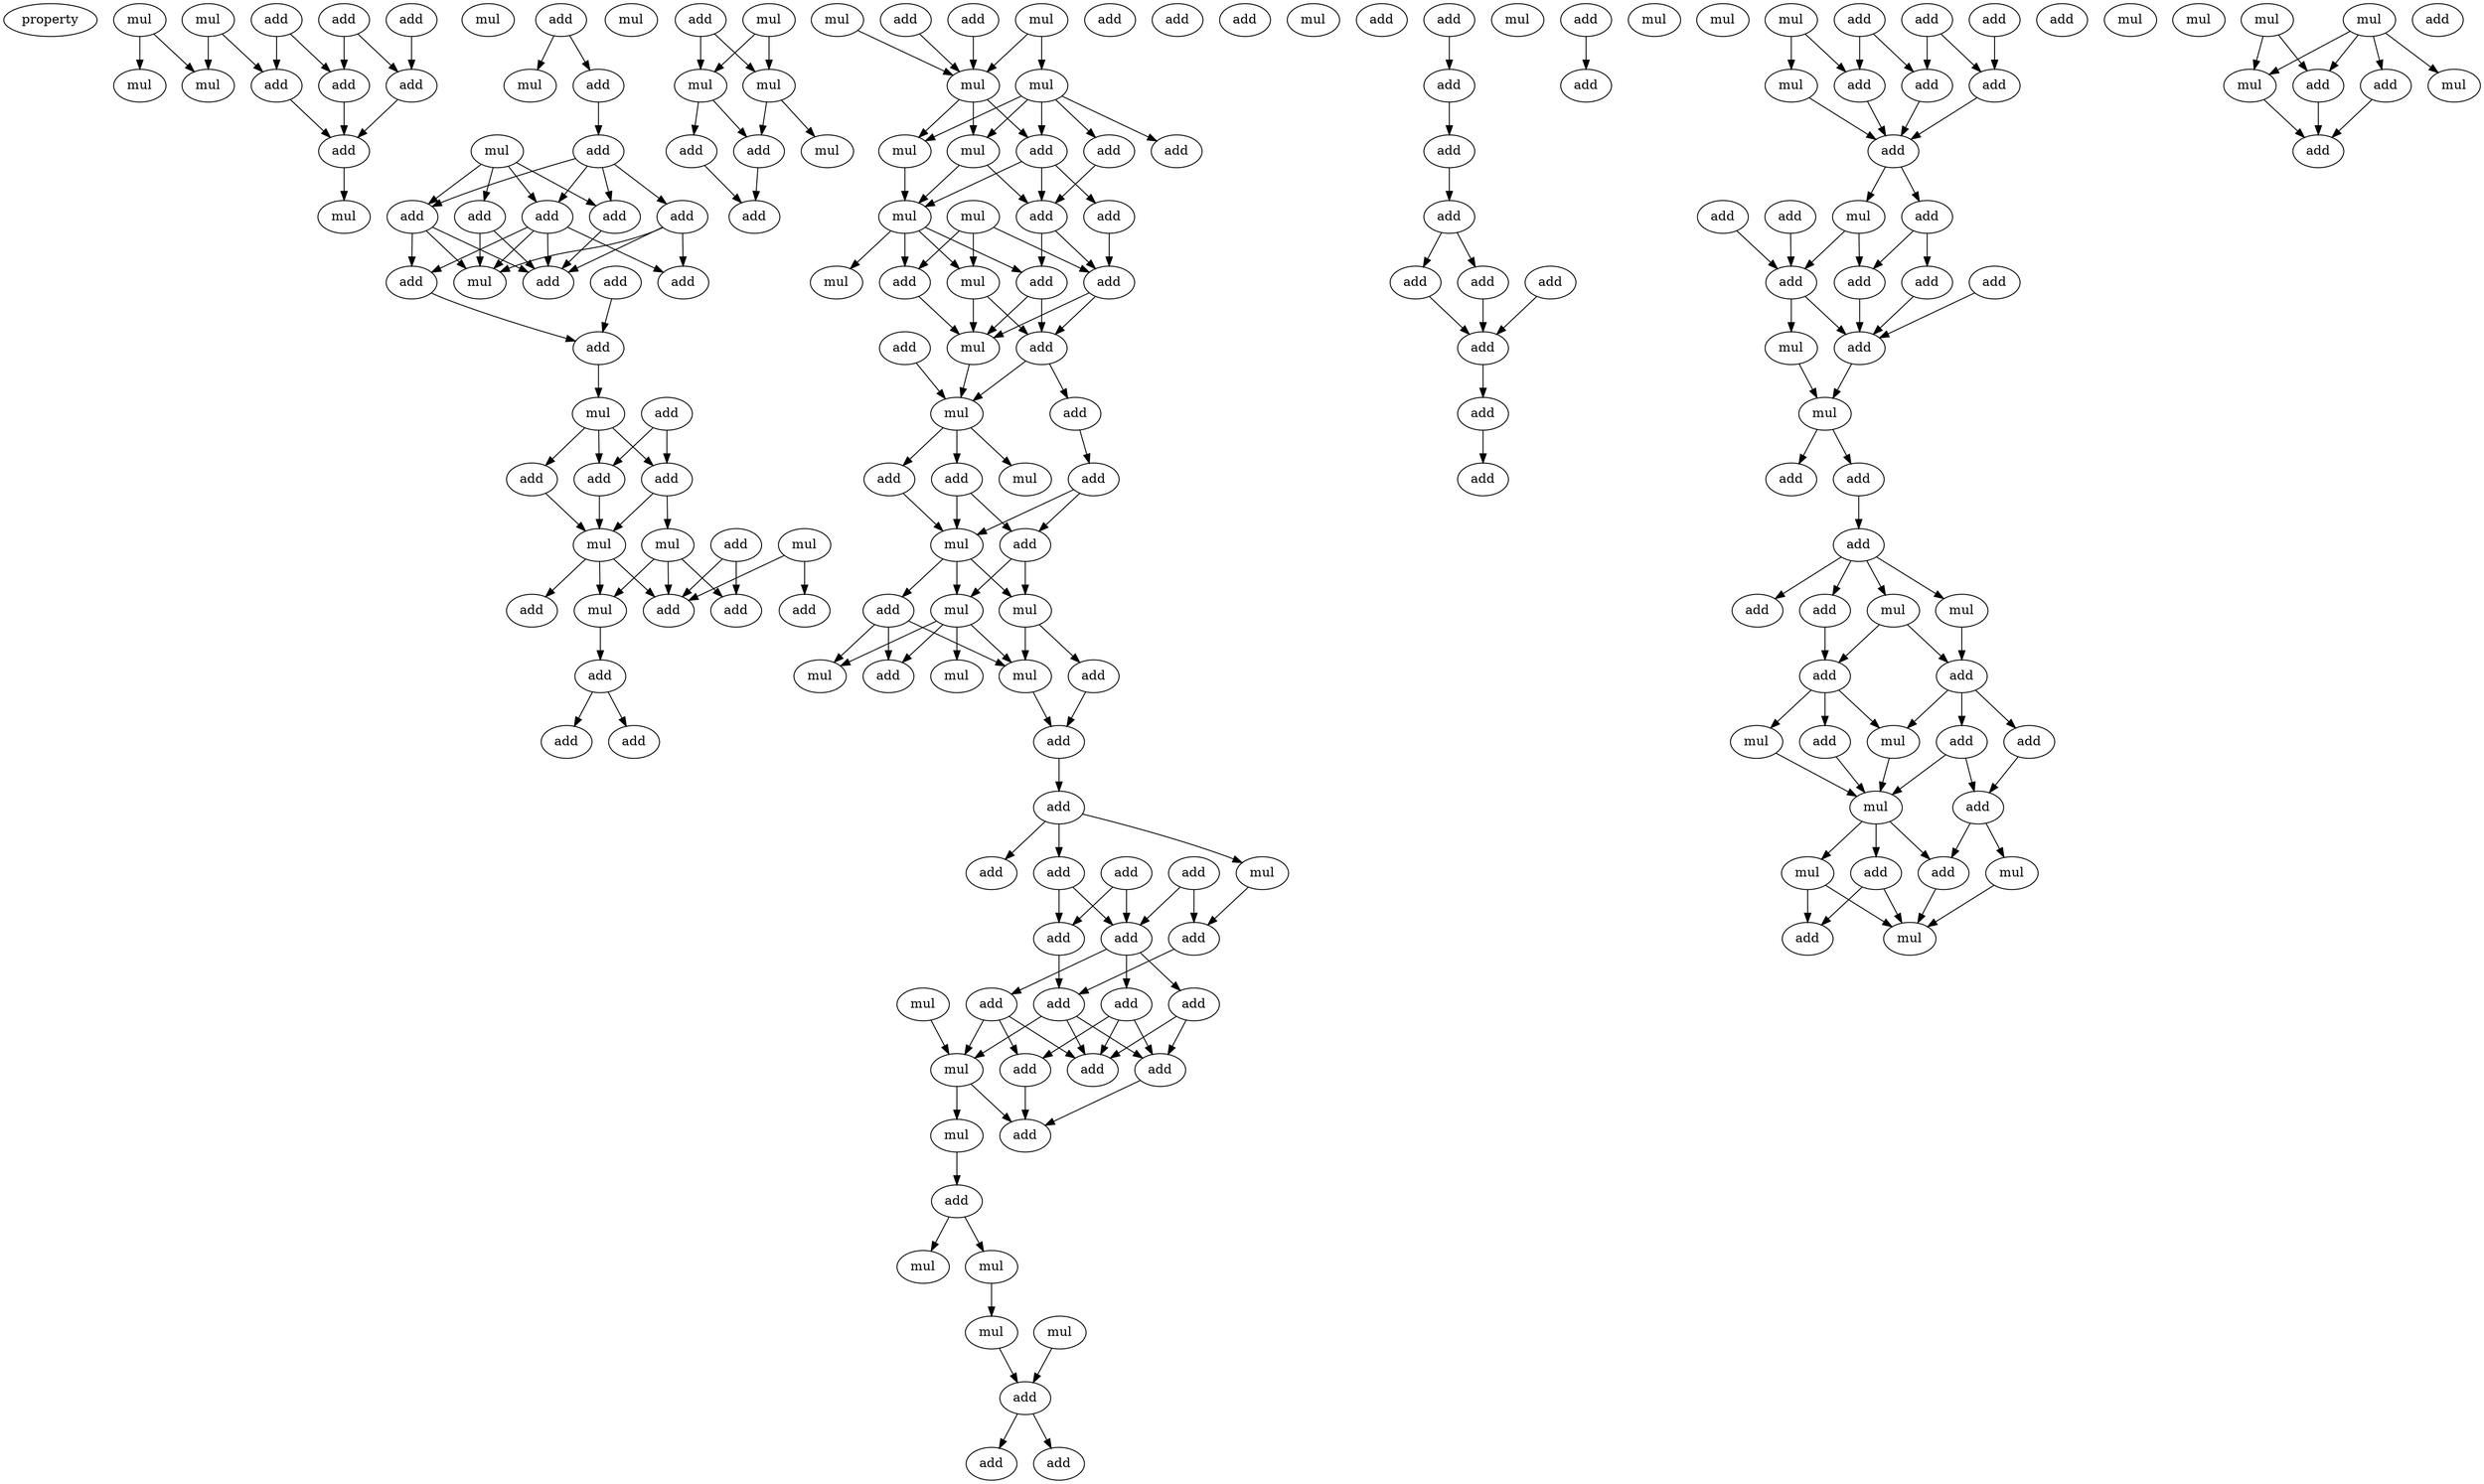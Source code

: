 digraph {
    node [fontcolor=black]
    property [mul=2,lf=1.1]
    0 [ label = mul ];
    1 [ label = add ];
    2 [ label = add ];
    3 [ label = add ];
    4 [ label = mul ];
    5 [ label = add ];
    6 [ label = add ];
    7 [ label = mul ];
    8 [ label = mul ];
    9 [ label = add ];
    10 [ label = add ];
    11 [ label = mul ];
    12 [ label = add ];
    13 [ label = mul ];
    14 [ label = mul ];
    15 [ label = mul ];
    16 [ label = add ];
    17 [ label = add ];
    18 [ label = mul ];
    19 [ label = add ];
    20 [ label = add ];
    21 [ label = add ];
    22 [ label = add ];
    23 [ label = add ];
    24 [ label = add ];
    25 [ label = add ];
    26 [ label = add ];
    27 [ label = mul ];
    28 [ label = add ];
    29 [ label = add ];
    30 [ label = mul ];
    31 [ label = add ];
    32 [ label = add ];
    33 [ label = add ];
    34 [ label = add ];
    35 [ label = mul ];
    36 [ label = mul ];
    37 [ label = mul ];
    38 [ label = add ];
    39 [ label = add ];
    40 [ label = add ];
    41 [ label = add ];
    42 [ label = add ];
    43 [ label = mul ];
    44 [ label = add ];
    45 [ label = add ];
    46 [ label = add ];
    47 [ label = add ];
    48 [ label = mul ];
    49 [ label = mul ];
    50 [ label = mul ];
    51 [ label = add ];
    52 [ label = mul ];
    53 [ label = add ];
    54 [ label = add ];
    55 [ label = add ];
    56 [ label = add ];
    57 [ label = mul ];
    58 [ label = mul ];
    59 [ label = mul ];
    60 [ label = mul ];
    61 [ label = mul ];
    62 [ label = add ];
    63 [ label = add ];
    64 [ label = add ];
    65 [ label = mul ];
    66 [ label = add ];
    67 [ label = mul ];
    68 [ label = add ];
    69 [ label = mul ];
    70 [ label = add ];
    71 [ label = add ];
    72 [ label = mul ];
    73 [ label = add ];
    74 [ label = mul ];
    75 [ label = add ];
    76 [ label = mul ];
    77 [ label = add ];
    78 [ label = mul ];
    79 [ label = add ];
    80 [ label = add ];
    81 [ label = add ];
    82 [ label = add ];
    83 [ label = add ];
    84 [ label = mul ];
    85 [ label = mul ];
    86 [ label = add ];
    87 [ label = add ];
    88 [ label = mul ];
    89 [ label = mul ];
    90 [ label = add ];
    91 [ label = mul ];
    92 [ label = add ];
    93 [ label = mul ];
    94 [ label = mul ];
    95 [ label = add ];
    96 [ label = add ];
    97 [ label = add ];
    98 [ label = add ];
    99 [ label = add ];
    100 [ label = add ];
    101 [ label = mul ];
    102 [ label = add ];
    103 [ label = add ];
    104 [ label = add ];
    105 [ label = add ];
    106 [ label = mul ];
    107 [ label = add ];
    108 [ label = add ];
    109 [ label = add ];
    110 [ label = add ];
    111 [ label = add ];
    112 [ label = mul ];
    113 [ label = add ];
    114 [ label = add ];
    115 [ label = mul ];
    116 [ label = add ];
    117 [ label = add ];
    118 [ label = add ];
    119 [ label = mul ];
    120 [ label = mul ];
    121 [ label = mul ];
    122 [ label = mul ];
    123 [ label = mul ];
    124 [ label = add ];
    125 [ label = add ];
    126 [ label = add ];
    127 [ label = add ];
    128 [ label = add ];
    129 [ label = add ];
    130 [ label = mul ];
    131 [ label = add ];
    132 [ label = add ];
    133 [ label = add ];
    134 [ label = add ];
    135 [ label = add ];
    136 [ label = add ];
    137 [ label = add ];
    138 [ label = add ];
    139 [ label = mul ];
    140 [ label = mul ];
    141 [ label = add ];
    142 [ label = add ];
    143 [ label = add ];
    144 [ label = add ];
    145 [ label = add ];
    146 [ label = mul ];
    147 [ label = mul ];
    148 [ label = add ];
    149 [ label = add ];
    150 [ label = add ];
    151 [ label = add ];
    152 [ label = add ];
    153 [ label = add ];
    154 [ label = add ];
    155 [ label = mul ];
    156 [ label = add ];
    157 [ label = add ];
    158 [ label = add ];
    159 [ label = add ];
    160 [ label = add ];
    161 [ label = mul ];
    162 [ label = add ];
    163 [ label = mul ];
    164 [ label = mul ];
    165 [ label = add ];
    166 [ label = add ];
    167 [ label = add ];
    168 [ label = add ];
    169 [ label = add ];
    170 [ label = mul ];
    171 [ label = mul ];
    172 [ label = mul ];
    173 [ label = add ];
    174 [ label = add ];
    175 [ label = add ];
    176 [ label = add ];
    177 [ label = add ];
    178 [ label = mul ];
    179 [ label = mul ];
    180 [ label = mul ];
    181 [ label = add ];
    182 [ label = mul ];
    183 [ label = add ];
    184 [ label = mul ];
    185 [ label = add ];
    186 [ label = mul ];
    187 [ label = add ];
    188 [ label = mul ];
    189 [ label = mul ];
    190 [ label = add ];
    191 [ label = add ];
    192 [ label = mul ];
    193 [ label = add ];
    194 [ label = mul ];
    195 [ label = add ];
    0 -> 7 [ name = 0 ];
    0 -> 8 [ name = 1 ];
    1 -> 6 [ name = 2 ];
    2 -> 5 [ name = 3 ];
    2 -> 9 [ name = 4 ];
    3 -> 5 [ name = 5 ];
    3 -> 6 [ name = 6 ];
    4 -> 7 [ name = 7 ];
    4 -> 9 [ name = 8 ];
    5 -> 10 [ name = 9 ];
    6 -> 10 [ name = 10 ];
    9 -> 10 [ name = 11 ];
    10 -> 14 [ name = 12 ];
    12 -> 15 [ name = 13 ];
    12 -> 16 [ name = 14 ];
    16 -> 17 [ name = 15 ];
    17 -> 19 [ name = 16 ];
    17 -> 20 [ name = 17 ];
    17 -> 22 [ name = 18 ];
    17 -> 23 [ name = 19 ];
    18 -> 19 [ name = 20 ];
    18 -> 20 [ name = 21 ];
    18 -> 21 [ name = 22 ];
    18 -> 22 [ name = 23 ];
    19 -> 26 [ name = 24 ];
    20 -> 25 [ name = 25 ];
    20 -> 26 [ name = 26 ];
    20 -> 27 [ name = 27 ];
    20 -> 28 [ name = 28 ];
    21 -> 26 [ name = 29 ];
    21 -> 27 [ name = 30 ];
    22 -> 25 [ name = 31 ];
    22 -> 26 [ name = 32 ];
    22 -> 27 [ name = 33 ];
    23 -> 26 [ name = 34 ];
    23 -> 27 [ name = 35 ];
    23 -> 28 [ name = 36 ];
    24 -> 29 [ name = 37 ];
    25 -> 29 [ name = 38 ];
    29 -> 30 [ name = 39 ];
    30 -> 32 [ name = 40 ];
    30 -> 33 [ name = 41 ];
    30 -> 34 [ name = 42 ];
    31 -> 32 [ name = 43 ];
    31 -> 34 [ name = 44 ];
    32 -> 35 [ name = 45 ];
    32 -> 37 [ name = 46 ];
    33 -> 37 [ name = 47 ];
    34 -> 37 [ name = 48 ];
    35 -> 39 [ name = 49 ];
    35 -> 42 [ name = 50 ];
    35 -> 43 [ name = 51 ];
    36 -> 40 [ name = 52 ];
    36 -> 42 [ name = 53 ];
    37 -> 41 [ name = 54 ];
    37 -> 42 [ name = 55 ];
    37 -> 43 [ name = 56 ];
    38 -> 39 [ name = 57 ];
    38 -> 42 [ name = 58 ];
    43 -> 44 [ name = 59 ];
    44 -> 45 [ name = 60 ];
    44 -> 47 [ name = 61 ];
    46 -> 49 [ name = 62 ];
    46 -> 50 [ name = 63 ];
    48 -> 49 [ name = 64 ];
    48 -> 50 [ name = 65 ];
    49 -> 51 [ name = 66 ];
    49 -> 53 [ name = 67 ];
    50 -> 52 [ name = 68 ];
    50 -> 53 [ name = 69 ];
    51 -> 54 [ name = 70 ];
    53 -> 54 [ name = 71 ];
    55 -> 60 [ name = 72 ];
    56 -> 60 [ name = 73 ];
    57 -> 60 [ name = 74 ];
    58 -> 59 [ name = 75 ];
    58 -> 60 [ name = 76 ];
    59 -> 61 [ name = 77 ];
    59 -> 62 [ name = 78 ];
    59 -> 63 [ name = 79 ];
    59 -> 64 [ name = 80 ];
    59 -> 65 [ name = 81 ];
    60 -> 61 [ name = 82 ];
    60 -> 62 [ name = 83 ];
    60 -> 65 [ name = 84 ];
    61 -> 67 [ name = 85 ];
    61 -> 68 [ name = 86 ];
    62 -> 66 [ name = 87 ];
    62 -> 67 [ name = 88 ];
    62 -> 68 [ name = 89 ];
    64 -> 68 [ name = 90 ];
    65 -> 67 [ name = 91 ];
    66 -> 71 [ name = 92 ];
    67 -> 70 [ name = 93 ];
    67 -> 72 [ name = 94 ];
    67 -> 73 [ name = 95 ];
    67 -> 74 [ name = 96 ];
    68 -> 71 [ name = 97 ];
    68 -> 73 [ name = 98 ];
    69 -> 70 [ name = 99 ];
    69 -> 71 [ name = 100 ];
    69 -> 72 [ name = 101 ];
    70 -> 76 [ name = 102 ];
    71 -> 76 [ name = 103 ];
    71 -> 77 [ name = 104 ];
    72 -> 76 [ name = 105 ];
    72 -> 77 [ name = 106 ];
    73 -> 76 [ name = 107 ];
    73 -> 77 [ name = 108 ];
    75 -> 78 [ name = 109 ];
    76 -> 78 [ name = 110 ];
    77 -> 78 [ name = 111 ];
    77 -> 79 [ name = 112 ];
    78 -> 80 [ name = 113 ];
    78 -> 81 [ name = 114 ];
    78 -> 84 [ name = 115 ];
    79 -> 82 [ name = 116 ];
    80 -> 85 [ name = 117 ];
    80 -> 86 [ name = 118 ];
    81 -> 85 [ name = 119 ];
    82 -> 85 [ name = 120 ];
    82 -> 86 [ name = 121 ];
    85 -> 87 [ name = 122 ];
    85 -> 88 [ name = 123 ];
    85 -> 89 [ name = 124 ];
    86 -> 88 [ name = 125 ];
    86 -> 89 [ name = 126 ];
    87 -> 90 [ name = 127 ];
    87 -> 93 [ name = 128 ];
    87 -> 94 [ name = 129 ];
    88 -> 90 [ name = 130 ];
    88 -> 91 [ name = 131 ];
    88 -> 93 [ name = 132 ];
    88 -> 94 [ name = 133 ];
    89 -> 92 [ name = 134 ];
    89 -> 94 [ name = 135 ];
    92 -> 95 [ name = 136 ];
    94 -> 95 [ name = 137 ];
    95 -> 96 [ name = 138 ];
    96 -> 98 [ name = 139 ];
    96 -> 99 [ name = 140 ];
    96 -> 101 [ name = 141 ];
    97 -> 102 [ name = 142 ];
    97 -> 104 [ name = 143 ];
    98 -> 102 [ name = 144 ];
    98 -> 104 [ name = 145 ];
    100 -> 103 [ name = 146 ];
    100 -> 104 [ name = 147 ];
    101 -> 103 [ name = 148 ];
    102 -> 105 [ name = 149 ];
    103 -> 105 [ name = 150 ];
    104 -> 107 [ name = 151 ];
    104 -> 108 [ name = 152 ];
    104 -> 109 [ name = 153 ];
    105 -> 110 [ name = 154 ];
    105 -> 111 [ name = 155 ];
    105 -> 112 [ name = 156 ];
    106 -> 112 [ name = 157 ];
    107 -> 110 [ name = 158 ];
    107 -> 111 [ name = 159 ];
    107 -> 113 [ name = 160 ];
    108 -> 110 [ name = 161 ];
    108 -> 111 [ name = 162 ];
    109 -> 111 [ name = 163 ];
    109 -> 112 [ name = 164 ];
    109 -> 113 [ name = 165 ];
    110 -> 114 [ name = 166 ];
    112 -> 114 [ name = 167 ];
    112 -> 115 [ name = 168 ];
    113 -> 114 [ name = 169 ];
    115 -> 117 [ name = 170 ];
    117 -> 120 [ name = 171 ];
    117 -> 121 [ name = 172 ];
    121 -> 123 [ name = 173 ];
    122 -> 125 [ name = 174 ];
    123 -> 125 [ name = 175 ];
    125 -> 126 [ name = 176 ];
    125 -> 127 [ name = 177 ];
    128 -> 129 [ name = 178 ];
    129 -> 131 [ name = 179 ];
    131 -> 132 [ name = 180 ];
    132 -> 133 [ name = 181 ];
    132 -> 135 [ name = 182 ];
    133 -> 136 [ name = 183 ];
    134 -> 136 [ name = 184 ];
    135 -> 136 [ name = 185 ];
    136 -> 137 [ name = 186 ];
    137 -> 141 [ name = 187 ];
    138 -> 142 [ name = 188 ];
    143 -> 148 [ name = 189 ];
    143 -> 149 [ name = 190 ];
    144 -> 148 [ name = 191 ];
    144 -> 150 [ name = 192 ];
    145 -> 150 [ name = 193 ];
    146 -> 147 [ name = 194 ];
    146 -> 149 [ name = 195 ];
    147 -> 151 [ name = 196 ];
    148 -> 151 [ name = 197 ];
    149 -> 151 [ name = 198 ];
    150 -> 151 [ name = 199 ];
    151 -> 153 [ name = 200 ];
    151 -> 155 [ name = 201 ];
    152 -> 156 [ name = 202 ];
    153 -> 157 [ name = 203 ];
    153 -> 158 [ name = 204 ];
    154 -> 156 [ name = 205 ];
    155 -> 156 [ name = 206 ];
    155 -> 158 [ name = 207 ];
    156 -> 161 [ name = 208 ];
    156 -> 162 [ name = 209 ];
    157 -> 162 [ name = 210 ];
    158 -> 162 [ name = 211 ];
    159 -> 162 [ name = 212 ];
    161 -> 164 [ name = 213 ];
    162 -> 164 [ name = 214 ];
    164 -> 165 [ name = 215 ];
    164 -> 166 [ name = 216 ];
    166 -> 167 [ name = 217 ];
    167 -> 168 [ name = 218 ];
    167 -> 169 [ name = 219 ];
    167 -> 170 [ name = 220 ];
    167 -> 171 [ name = 221 ];
    169 -> 173 [ name = 222 ];
    170 -> 174 [ name = 223 ];
    171 -> 173 [ name = 224 ];
    171 -> 174 [ name = 225 ];
    173 -> 175 [ name = 226 ];
    173 -> 178 [ name = 227 ];
    173 -> 179 [ name = 228 ];
    174 -> 176 [ name = 229 ];
    174 -> 177 [ name = 230 ];
    174 -> 178 [ name = 231 ];
    175 -> 180 [ name = 232 ];
    176 -> 180 [ name = 233 ];
    176 -> 181 [ name = 234 ];
    177 -> 181 [ name = 235 ];
    178 -> 180 [ name = 236 ];
    179 -> 180 [ name = 237 ];
    180 -> 182 [ name = 238 ];
    180 -> 183 [ name = 239 ];
    180 -> 185 [ name = 240 ];
    181 -> 183 [ name = 241 ];
    181 -> 184 [ name = 242 ];
    182 -> 186 [ name = 243 ];
    182 -> 187 [ name = 244 ];
    183 -> 186 [ name = 245 ];
    184 -> 186 [ name = 246 ];
    185 -> 186 [ name = 247 ];
    185 -> 187 [ name = 248 ];
    188 -> 191 [ name = 249 ];
    188 -> 192 [ name = 250 ];
    188 -> 193 [ name = 251 ];
    188 -> 194 [ name = 252 ];
    189 -> 192 [ name = 253 ];
    189 -> 193 [ name = 254 ];
    191 -> 195 [ name = 255 ];
    192 -> 195 [ name = 256 ];
    193 -> 195 [ name = 257 ];
}
